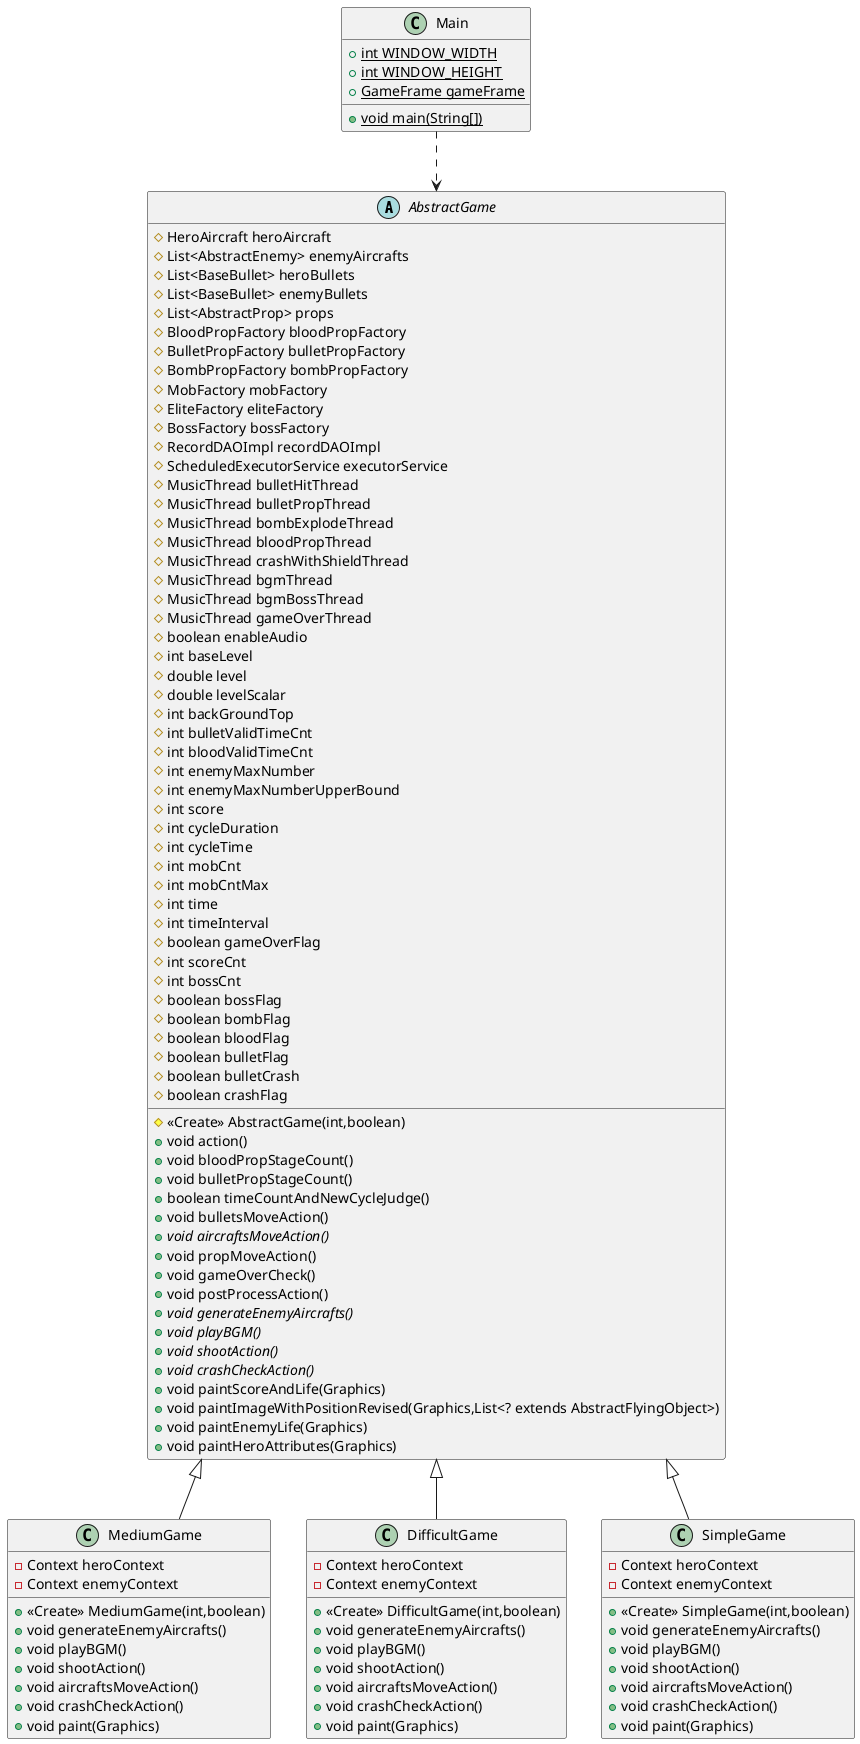 @startuml
abstract class AbstractGame {
# HeroAircraft heroAircraft
# List<AbstractEnemy> enemyAircrafts
# List<BaseBullet> heroBullets
# List<BaseBullet> enemyBullets
# List<AbstractProp> props
# BloodPropFactory bloodPropFactory
# BulletPropFactory bulletPropFactory
# BombPropFactory bombPropFactory
# MobFactory mobFactory
# EliteFactory eliteFactory
# BossFactory bossFactory
# RecordDAOImpl recordDAOImpl
# ScheduledExecutorService executorService
# MusicThread bulletHitThread
# MusicThread bulletPropThread
# MusicThread bombExplodeThread
# MusicThread bloodPropThread
# MusicThread crashWithShieldThread
# MusicThread bgmThread
# MusicThread bgmBossThread
# MusicThread gameOverThread
# boolean enableAudio
# int baseLevel
# double level
# double levelScalar
# int backGroundTop
# int bulletValidTimeCnt
# int bloodValidTimeCnt
# int enemyMaxNumber
# int enemyMaxNumberUpperBound
# int score
# int cycleDuration
# int cycleTime
# int mobCnt
# int mobCntMax
# int time
# int timeInterval
# boolean gameOverFlag
# int scoreCnt
# int bossCnt
# boolean bossFlag
# boolean bombFlag
# boolean bloodFlag
# boolean bulletFlag
# boolean bulletCrash
# boolean crashFlag
# <<Create>> AbstractGame(int,boolean)
+ void action()
+ void bloodPropStageCount()
+ void bulletPropStageCount()
+ boolean timeCountAndNewCycleJudge()
+ void bulletsMoveAction()
+ {abstract}void aircraftsMoveAction()
+ void propMoveAction()
+ void gameOverCheck()
+ void postProcessAction()
+ {abstract}void generateEnemyAircrafts()
+ {abstract}void playBGM()
+ {abstract}void shootAction()
+ {abstract}void crashCheckAction()
+ void paintScoreAndLife(Graphics)
+ void paintImageWithPositionRevised(Graphics,List<? extends AbstractFlyingObject>)
+ void paintEnemyLife(Graphics)
+ void paintHeroAttributes(Graphics)
}
class MediumGame {
- Context heroContext
- Context enemyContext
+ <<Create>> MediumGame(int,boolean)
+ void generateEnemyAircrafts()
+ void playBGM()
+ void shootAction()
+ void aircraftsMoveAction()
+ void crashCheckAction()
+ void paint(Graphics)
}
class Main {
+ {static} int WINDOW_WIDTH
+ {static} int WINDOW_HEIGHT
+ {static} GameFrame gameFrame
+ {static} void main(String[])
}
class DifficultGame {
- Context heroContext
- Context enemyContext
+ <<Create>> DifficultGame(int,boolean)
+ void generateEnemyAircrafts()
+ void playBGM()
+ void shootAction()
+ void aircraftsMoveAction()
+ void crashCheckAction()
+ void paint(Graphics)
}
class SimpleGame {
- Context heroContext
- Context enemyContext
+ <<Create>> SimpleGame(int,boolean)
+ void generateEnemyAircrafts()
+ void playBGM()
+ void shootAction()
+ void aircraftsMoveAction()
+ void crashCheckAction()
+ void paint(Graphics)
}


Main ..> AbstractGame
AbstractGame <|-- MediumGame
AbstractGame <|-- DifficultGame
AbstractGame <|-- SimpleGame
@enduml